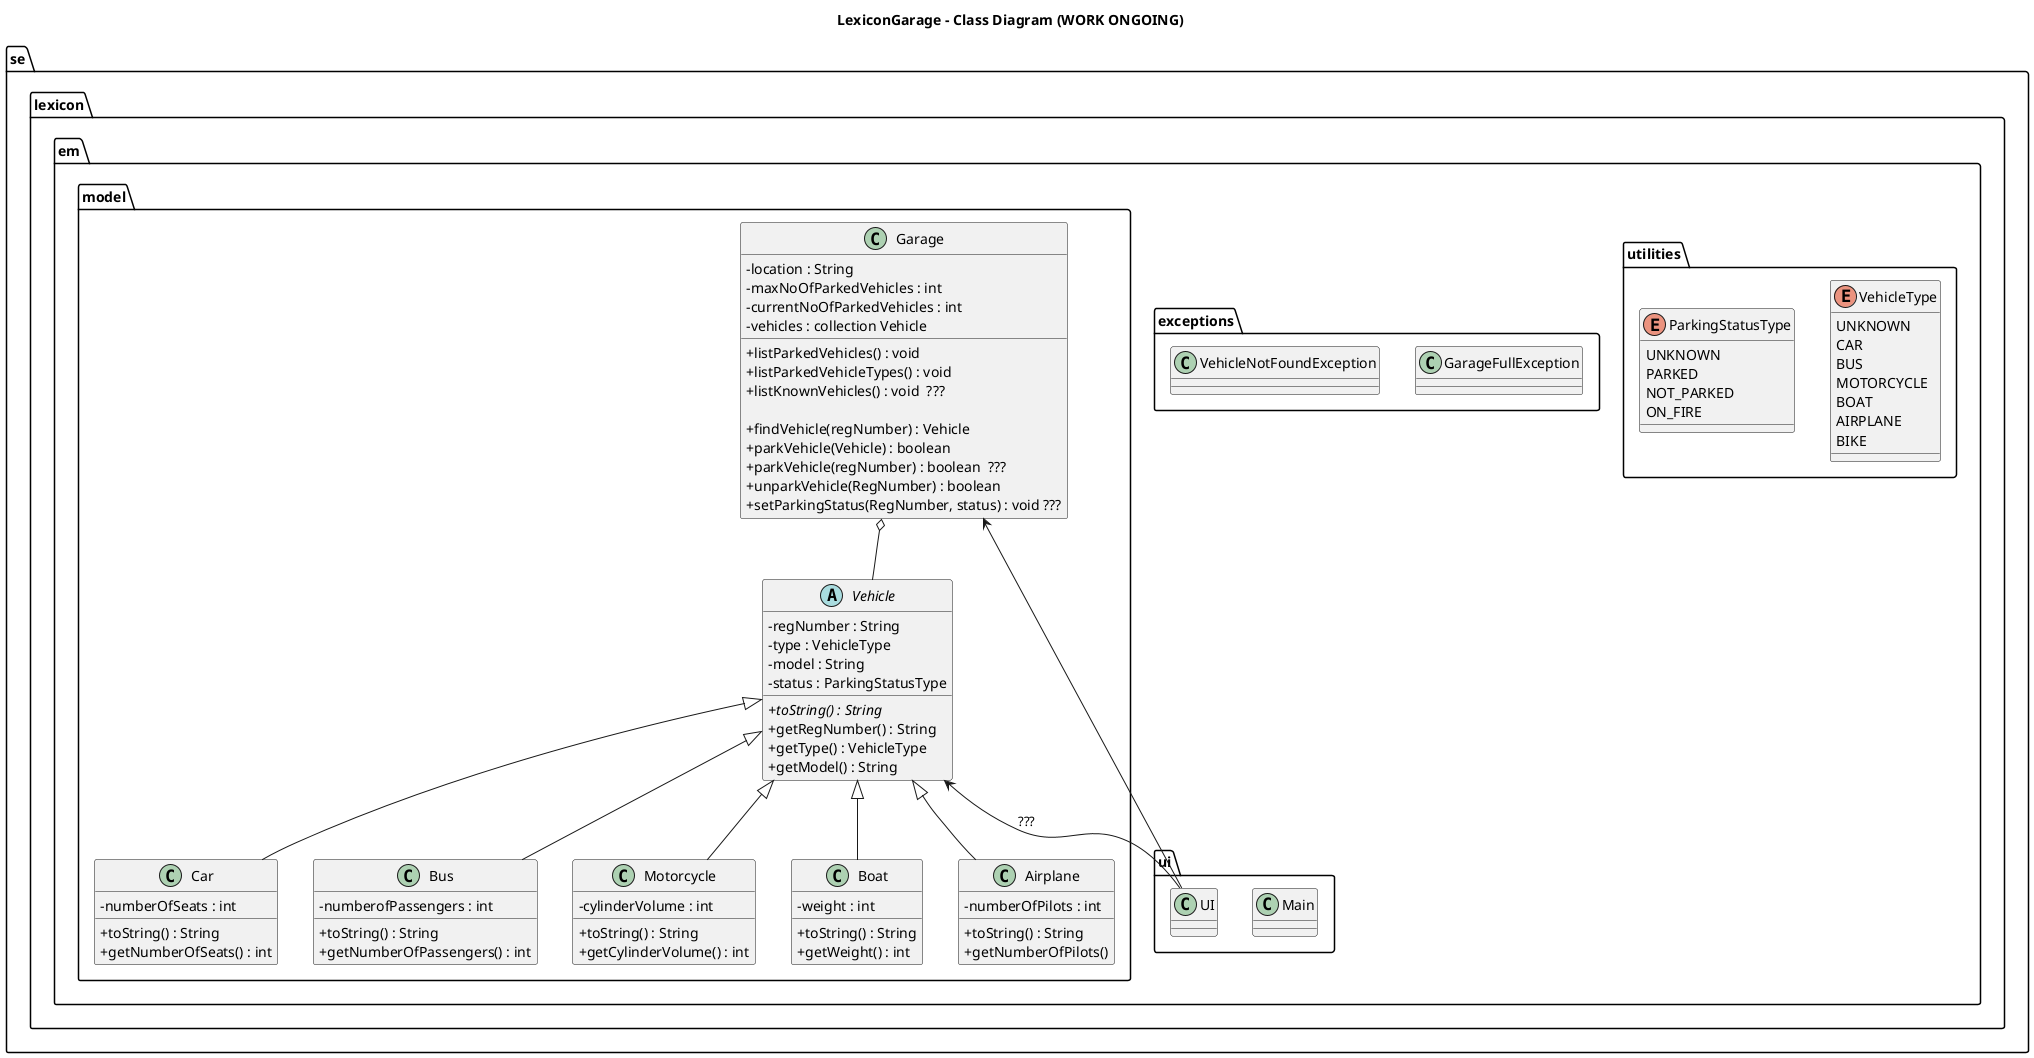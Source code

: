 @startuml

' settings
' --------------------------------------------
skinparam classAttributeIconSize 0

title LexiconGarage - Class Diagram (WORK ONGOING)

' define packages/namespaces and/or classes
' --------------------------------------------

namespace se.lexicon.em.utilities {
enum VehicleType {
  UNKNOWN
  CAR
  BUS
  MOTORCYCLE
  BOAT
  AIRPLANE
  BIKE
}

enum ParkingStatusType {
  UNKNOWN
  PARKED
  NOT_PARKED
  ON_FIRE
  }

}
' --- end namespace/package

namespace se.lexicon.em.ui {
class Main
class UI
}
' --- end namespace/package

namespace se.lexicon.em.exceptions {
class GarageFullException
class VehicleNotFoundException
}
' --- end namespace/package

namespace se.lexicon.em.model {

' -- Classes
class Garage {
  -location : String
  -maxNoOfParkedVehicles : int
  -currentNoOfParkedVehicles : int
  -vehicles : collection Vehicle

  +listParkedVehicles() : void
  +listParkedVehicleTypes() : void
  +listKnownVehicles() : void  ???

  +findVehicle(regNumber) : Vehicle
  +parkVehicle(Vehicle) : boolean
  +parkVehicle(regNumber) : boolean  ???
  +unparkVehicle(RegNumber) : boolean
  +setParkingStatus(RegNumber, status) : void ???

}

abstract class Vehicle {
  -regNumber : String
  -type : VehicleType
  -model : String
  -status : ParkingStatusType

  {abstract} +toString() : String
  +getRegNumber() : String
  +getType() : VehicleType
  +getModel() : String

}

class Car {
  -numberOfSeats : int

  +toString() : String
  +getNumberOfSeats() : int
}

class Bus {
  -numberofPassengers : int

  +toString() : String
  +getNumberOfPassengers() : int
}

class Motorcycle {
  -cylinderVolume : int

  +toString() : String
  +getCylinderVolume() : int
}

class Boat {
  -weight : int

  +toString() : String
  +getWeight() : int
}

class Airplane {
 -numberOfPilots : int

  +toString() : String
  +getNumberOfPilots()
}


' -- Relations

Vehicle <|-- Car
Vehicle <|-- Bus
Vehicle <|-- Motorcycle
Vehicle <|-- Boat
Vehicle <|-- Airplane

Garage o-- Vehicle

}
' --- end namespace/package


' define relations between packages/namespaces
' --------------------------------------------

se.lexicon.em.model.Garage <-down- se.lexicon.em.ui.UI
se.lexicon.em.model.Vehicle <-down- se.lexicon.em.ui.UI  : ???
' se.lexicon.em.utilities -- se.lexicon.em.model.Vehicle
' se.lexicon.em.exceptions -up- se.lexicon.em.model

@enduml
